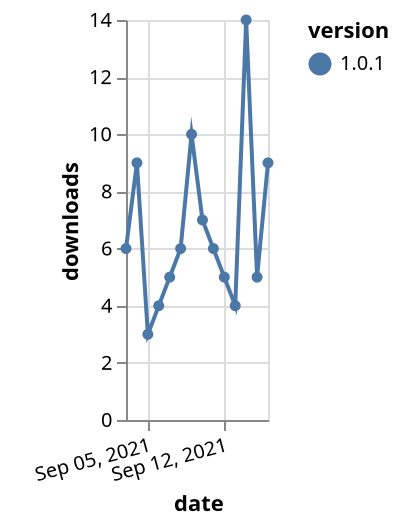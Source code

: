 {"$schema": "https://vega.github.io/schema/vega-lite/v5.json", "description": "A simple bar chart with embedded data.", "data": {"values": [{"date": "2021-09-03", "total": 2978, "delta": 6, "version": "1.0.1"}, {"date": "2021-09-04", "total": 2987, "delta": 9, "version": "1.0.1"}, {"date": "2021-09-05", "total": 2990, "delta": 3, "version": "1.0.1"}, {"date": "2021-09-06", "total": 2994, "delta": 4, "version": "1.0.1"}, {"date": "2021-09-07", "total": 2999, "delta": 5, "version": "1.0.1"}, {"date": "2021-09-08", "total": 3005, "delta": 6, "version": "1.0.1"}, {"date": "2021-09-09", "total": 3015, "delta": 10, "version": "1.0.1"}, {"date": "2021-09-10", "total": 3022, "delta": 7, "version": "1.0.1"}, {"date": "2021-09-11", "total": 3028, "delta": 6, "version": "1.0.1"}, {"date": "2021-09-12", "total": 3033, "delta": 5, "version": "1.0.1"}, {"date": "2021-09-13", "total": 3037, "delta": 4, "version": "1.0.1"}, {"date": "2021-09-14", "total": 3051, "delta": 14, "version": "1.0.1"}, {"date": "2021-09-15", "total": 3056, "delta": 5, "version": "1.0.1"}, {"date": "2021-09-16", "total": 3065, "delta": 9, "version": "1.0.1"}]}, "width": "container", "mark": {"type": "line", "point": {"filled": true}}, "encoding": {"x": {"field": "date", "type": "temporal", "timeUnit": "yearmonthdate", "title": "date", "axis": {"labelAngle": -15}}, "y": {"field": "delta", "type": "quantitative", "title": "downloads"}, "color": {"field": "version", "type": "nominal"}, "tooltip": {"field": "delta"}}}